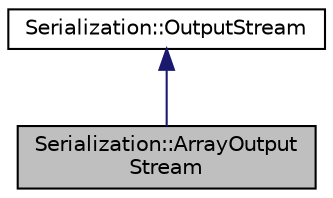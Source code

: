 digraph "Serialization::ArrayOutputStream"
{
  edge [fontname="Helvetica",fontsize="10",labelfontname="Helvetica",labelfontsize="10"];
  node [fontname="Helvetica",fontsize="10",shape=record];
  Node2 [label="Serialization::ArrayOutput\lStream",height=0.2,width=0.4,color="black", fillcolor="grey75", style="filled", fontcolor="black"];
  Node3 -> Node2 [dir="back",color="midnightblue",fontsize="10",style="solid",fontname="Helvetica"];
  Node3 [label="Serialization::OutputStream",height=0.2,width=0.4,color="black", fillcolor="white", style="filled",URL="$struct_serialization_1_1_output_stream.html"];
}
